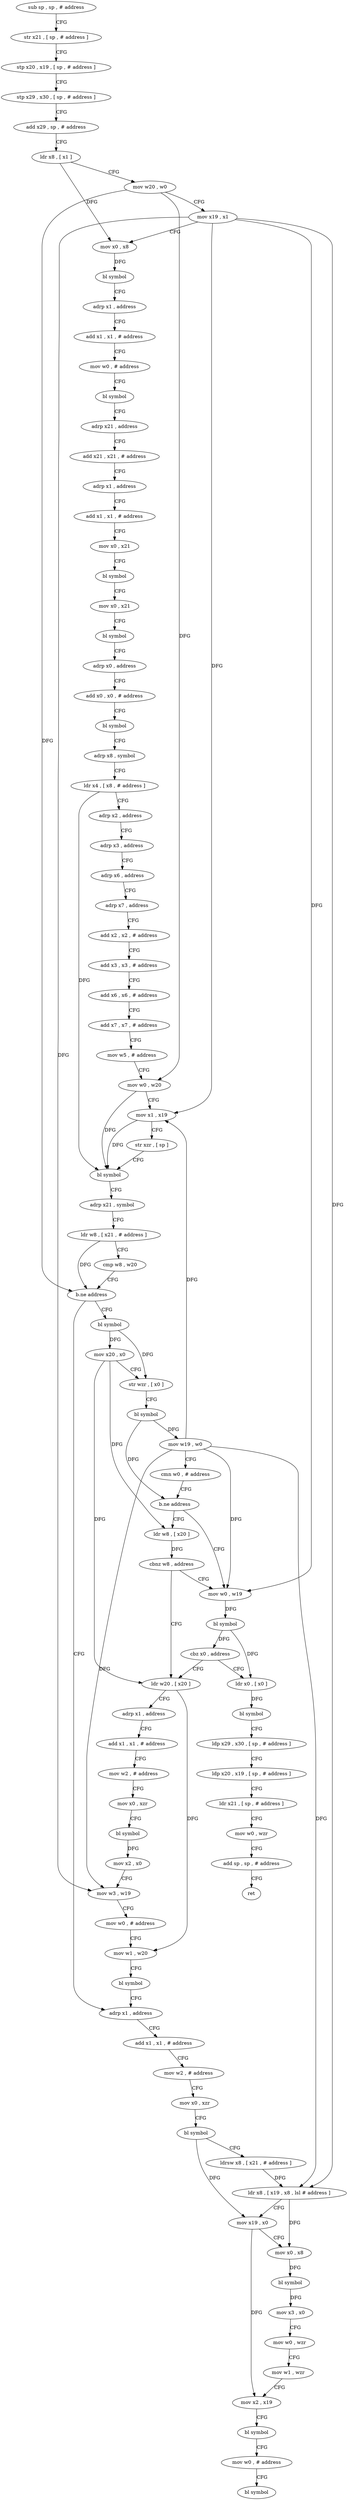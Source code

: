 digraph "func" {
"4200092" [label = "sub sp , sp , # address" ]
"4200096" [label = "str x21 , [ sp , # address ]" ]
"4200100" [label = "stp x20 , x19 , [ sp , # address ]" ]
"4200104" [label = "stp x29 , x30 , [ sp , # address ]" ]
"4200108" [label = "add x29 , sp , # address" ]
"4200112" [label = "ldr x8 , [ x1 ]" ]
"4200116" [label = "mov w20 , w0" ]
"4200120" [label = "mov x19 , x1" ]
"4200124" [label = "mov x0 , x8" ]
"4200128" [label = "bl symbol" ]
"4200132" [label = "adrp x1 , address" ]
"4200136" [label = "add x1 , x1 , # address" ]
"4200140" [label = "mov w0 , # address" ]
"4200144" [label = "bl symbol" ]
"4200148" [label = "adrp x21 , address" ]
"4200152" [label = "add x21 , x21 , # address" ]
"4200156" [label = "adrp x1 , address" ]
"4200160" [label = "add x1 , x1 , # address" ]
"4200164" [label = "mov x0 , x21" ]
"4200168" [label = "bl symbol" ]
"4200172" [label = "mov x0 , x21" ]
"4200176" [label = "bl symbol" ]
"4200180" [label = "adrp x0 , address" ]
"4200184" [label = "add x0 , x0 , # address" ]
"4200188" [label = "bl symbol" ]
"4200192" [label = "adrp x8 , symbol" ]
"4200196" [label = "ldr x4 , [ x8 , # address ]" ]
"4200200" [label = "adrp x2 , address" ]
"4200204" [label = "adrp x3 , address" ]
"4200208" [label = "adrp x6 , address" ]
"4200212" [label = "adrp x7 , address" ]
"4200216" [label = "add x2 , x2 , # address" ]
"4200220" [label = "add x3 , x3 , # address" ]
"4200224" [label = "add x6 , x6 , # address" ]
"4200228" [label = "add x7 , x7 , # address" ]
"4200232" [label = "mov w5 , # address" ]
"4200236" [label = "mov w0 , w20" ]
"4200240" [label = "mov x1 , x19" ]
"4200244" [label = "str xzr , [ sp ]" ]
"4200248" [label = "bl symbol" ]
"4200252" [label = "adrp x21 , symbol" ]
"4200256" [label = "ldr w8 , [ x21 , # address ]" ]
"4200260" [label = "cmp w8 , w20" ]
"4200264" [label = "b.ne address" ]
"4200392" [label = "adrp x1 , address" ]
"4200268" [label = "bl symbol" ]
"4200396" [label = "add x1 , x1 , # address" ]
"4200400" [label = "mov w2 , # address" ]
"4200404" [label = "mov x0 , xzr" ]
"4200408" [label = "bl symbol" ]
"4200412" [label = "ldrsw x8 , [ x21 , # address ]" ]
"4200416" [label = "ldr x8 , [ x19 , x8 , lsl # address ]" ]
"4200420" [label = "mov x19 , x0" ]
"4200424" [label = "mov x0 , x8" ]
"4200428" [label = "bl symbol" ]
"4200432" [label = "mov x3 , x0" ]
"4200436" [label = "mov w0 , wzr" ]
"4200440" [label = "mov w1 , wzr" ]
"4200444" [label = "mov x2 , x19" ]
"4200448" [label = "bl symbol" ]
"4200452" [label = "mov w0 , # address" ]
"4200456" [label = "bl symbol" ]
"4200272" [label = "mov x20 , x0" ]
"4200276" [label = "str wzr , [ x0 ]" ]
"4200280" [label = "bl symbol" ]
"4200284" [label = "mov w19 , w0" ]
"4200288" [label = "cmn w0 , # address" ]
"4200292" [label = "b.ne address" ]
"4200304" [label = "mov w0 , w19" ]
"4200296" [label = "ldr w8 , [ x20 ]" ]
"4200308" [label = "bl symbol" ]
"4200312" [label = "cbz x0 , address" ]
"4200348" [label = "ldr w20 , [ x20 ]" ]
"4200316" [label = "ldr x0 , [ x0 ]" ]
"4200300" [label = "cbnz w8 , address" ]
"4200352" [label = "adrp x1 , address" ]
"4200356" [label = "add x1 , x1 , # address" ]
"4200360" [label = "mov w2 , # address" ]
"4200364" [label = "mov x0 , xzr" ]
"4200368" [label = "bl symbol" ]
"4200372" [label = "mov x2 , x0" ]
"4200376" [label = "mov w3 , w19" ]
"4200380" [label = "mov w0 , # address" ]
"4200384" [label = "mov w1 , w20" ]
"4200388" [label = "bl symbol" ]
"4200320" [label = "bl symbol" ]
"4200324" [label = "ldp x29 , x30 , [ sp , # address ]" ]
"4200328" [label = "ldp x20 , x19 , [ sp , # address ]" ]
"4200332" [label = "ldr x21 , [ sp , # address ]" ]
"4200336" [label = "mov w0 , wzr" ]
"4200340" [label = "add sp , sp , # address" ]
"4200344" [label = "ret" ]
"4200092" -> "4200096" [ label = "CFG" ]
"4200096" -> "4200100" [ label = "CFG" ]
"4200100" -> "4200104" [ label = "CFG" ]
"4200104" -> "4200108" [ label = "CFG" ]
"4200108" -> "4200112" [ label = "CFG" ]
"4200112" -> "4200116" [ label = "CFG" ]
"4200112" -> "4200124" [ label = "DFG" ]
"4200116" -> "4200120" [ label = "CFG" ]
"4200116" -> "4200236" [ label = "DFG" ]
"4200116" -> "4200264" [ label = "DFG" ]
"4200120" -> "4200124" [ label = "CFG" ]
"4200120" -> "4200240" [ label = "DFG" ]
"4200120" -> "4200416" [ label = "DFG" ]
"4200120" -> "4200304" [ label = "DFG" ]
"4200120" -> "4200376" [ label = "DFG" ]
"4200124" -> "4200128" [ label = "DFG" ]
"4200128" -> "4200132" [ label = "CFG" ]
"4200132" -> "4200136" [ label = "CFG" ]
"4200136" -> "4200140" [ label = "CFG" ]
"4200140" -> "4200144" [ label = "CFG" ]
"4200144" -> "4200148" [ label = "CFG" ]
"4200148" -> "4200152" [ label = "CFG" ]
"4200152" -> "4200156" [ label = "CFG" ]
"4200156" -> "4200160" [ label = "CFG" ]
"4200160" -> "4200164" [ label = "CFG" ]
"4200164" -> "4200168" [ label = "CFG" ]
"4200168" -> "4200172" [ label = "CFG" ]
"4200172" -> "4200176" [ label = "CFG" ]
"4200176" -> "4200180" [ label = "CFG" ]
"4200180" -> "4200184" [ label = "CFG" ]
"4200184" -> "4200188" [ label = "CFG" ]
"4200188" -> "4200192" [ label = "CFG" ]
"4200192" -> "4200196" [ label = "CFG" ]
"4200196" -> "4200200" [ label = "CFG" ]
"4200196" -> "4200248" [ label = "DFG" ]
"4200200" -> "4200204" [ label = "CFG" ]
"4200204" -> "4200208" [ label = "CFG" ]
"4200208" -> "4200212" [ label = "CFG" ]
"4200212" -> "4200216" [ label = "CFG" ]
"4200216" -> "4200220" [ label = "CFG" ]
"4200220" -> "4200224" [ label = "CFG" ]
"4200224" -> "4200228" [ label = "CFG" ]
"4200228" -> "4200232" [ label = "CFG" ]
"4200232" -> "4200236" [ label = "CFG" ]
"4200236" -> "4200240" [ label = "CFG" ]
"4200236" -> "4200248" [ label = "DFG" ]
"4200240" -> "4200244" [ label = "CFG" ]
"4200240" -> "4200248" [ label = "DFG" ]
"4200244" -> "4200248" [ label = "CFG" ]
"4200248" -> "4200252" [ label = "CFG" ]
"4200252" -> "4200256" [ label = "CFG" ]
"4200256" -> "4200260" [ label = "CFG" ]
"4200256" -> "4200264" [ label = "DFG" ]
"4200260" -> "4200264" [ label = "CFG" ]
"4200264" -> "4200392" [ label = "CFG" ]
"4200264" -> "4200268" [ label = "CFG" ]
"4200392" -> "4200396" [ label = "CFG" ]
"4200268" -> "4200272" [ label = "DFG" ]
"4200268" -> "4200276" [ label = "DFG" ]
"4200396" -> "4200400" [ label = "CFG" ]
"4200400" -> "4200404" [ label = "CFG" ]
"4200404" -> "4200408" [ label = "CFG" ]
"4200408" -> "4200412" [ label = "CFG" ]
"4200408" -> "4200420" [ label = "DFG" ]
"4200412" -> "4200416" [ label = "DFG" ]
"4200416" -> "4200420" [ label = "CFG" ]
"4200416" -> "4200424" [ label = "DFG" ]
"4200420" -> "4200424" [ label = "CFG" ]
"4200420" -> "4200444" [ label = "DFG" ]
"4200424" -> "4200428" [ label = "DFG" ]
"4200428" -> "4200432" [ label = "DFG" ]
"4200432" -> "4200436" [ label = "CFG" ]
"4200436" -> "4200440" [ label = "CFG" ]
"4200440" -> "4200444" [ label = "CFG" ]
"4200444" -> "4200448" [ label = "CFG" ]
"4200448" -> "4200452" [ label = "CFG" ]
"4200452" -> "4200456" [ label = "CFG" ]
"4200272" -> "4200276" [ label = "CFG" ]
"4200272" -> "4200296" [ label = "DFG" ]
"4200272" -> "4200348" [ label = "DFG" ]
"4200276" -> "4200280" [ label = "CFG" ]
"4200280" -> "4200284" [ label = "DFG" ]
"4200280" -> "4200292" [ label = "DFG" ]
"4200284" -> "4200288" [ label = "CFG" ]
"4200284" -> "4200240" [ label = "DFG" ]
"4200284" -> "4200416" [ label = "DFG" ]
"4200284" -> "4200304" [ label = "DFG" ]
"4200284" -> "4200376" [ label = "DFG" ]
"4200288" -> "4200292" [ label = "CFG" ]
"4200292" -> "4200304" [ label = "CFG" ]
"4200292" -> "4200296" [ label = "CFG" ]
"4200304" -> "4200308" [ label = "DFG" ]
"4200296" -> "4200300" [ label = "DFG" ]
"4200308" -> "4200312" [ label = "DFG" ]
"4200308" -> "4200316" [ label = "DFG" ]
"4200312" -> "4200348" [ label = "CFG" ]
"4200312" -> "4200316" [ label = "CFG" ]
"4200348" -> "4200352" [ label = "CFG" ]
"4200348" -> "4200384" [ label = "DFG" ]
"4200316" -> "4200320" [ label = "DFG" ]
"4200300" -> "4200348" [ label = "CFG" ]
"4200300" -> "4200304" [ label = "CFG" ]
"4200352" -> "4200356" [ label = "CFG" ]
"4200356" -> "4200360" [ label = "CFG" ]
"4200360" -> "4200364" [ label = "CFG" ]
"4200364" -> "4200368" [ label = "CFG" ]
"4200368" -> "4200372" [ label = "DFG" ]
"4200372" -> "4200376" [ label = "CFG" ]
"4200376" -> "4200380" [ label = "CFG" ]
"4200380" -> "4200384" [ label = "CFG" ]
"4200384" -> "4200388" [ label = "CFG" ]
"4200388" -> "4200392" [ label = "CFG" ]
"4200320" -> "4200324" [ label = "CFG" ]
"4200324" -> "4200328" [ label = "CFG" ]
"4200328" -> "4200332" [ label = "CFG" ]
"4200332" -> "4200336" [ label = "CFG" ]
"4200336" -> "4200340" [ label = "CFG" ]
"4200340" -> "4200344" [ label = "CFG" ]
}
